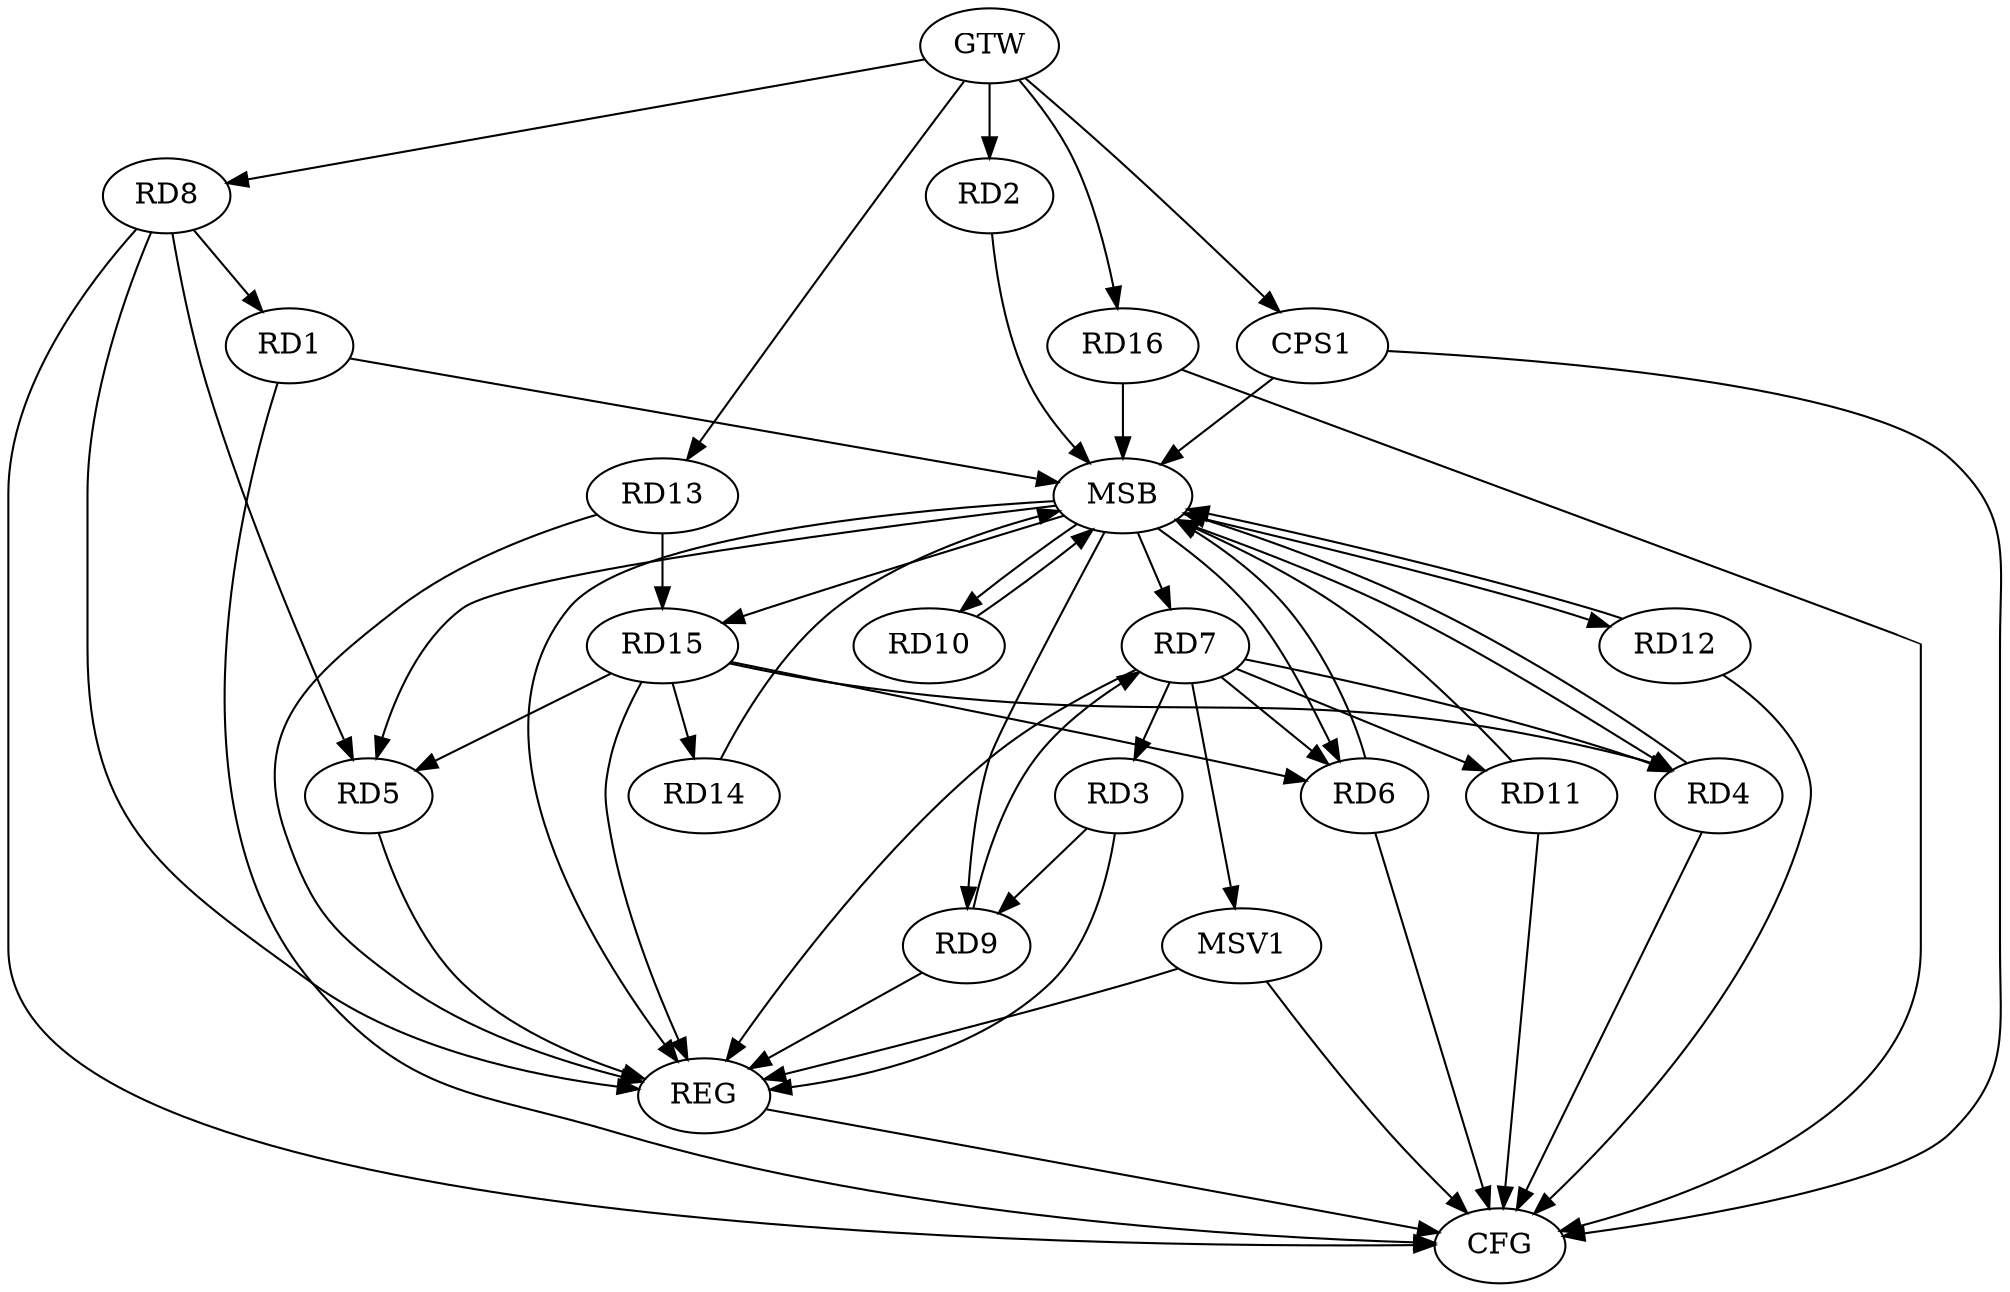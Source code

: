 strict digraph G {
  RD1 [ label="RD1" ];
  RD2 [ label="RD2" ];
  RD3 [ label="RD3" ];
  RD4 [ label="RD4" ];
  RD5 [ label="RD5" ];
  RD6 [ label="RD6" ];
  RD7 [ label="RD7" ];
  RD8 [ label="RD8" ];
  RD9 [ label="RD9" ];
  RD10 [ label="RD10" ];
  RD11 [ label="RD11" ];
  RD12 [ label="RD12" ];
  RD13 [ label="RD13" ];
  RD14 [ label="RD14" ];
  RD15 [ label="RD15" ];
  RD16 [ label="RD16" ];
  CPS1 [ label="CPS1" ];
  GTW [ label="GTW" ];
  REG [ label="REG" ];
  MSB [ label="MSB" ];
  CFG [ label="CFG" ];
  MSV1 [ label="MSV1" ];
  RD8 -> RD1;
  RD7 -> RD3;
  RD3 -> RD9;
  RD7 -> RD4;
  RD15 -> RD4;
  RD8 -> RD5;
  RD15 -> RD5;
  RD7 -> RD6;
  RD15 -> RD6;
  RD9 -> RD7;
  RD7 -> RD11;
  RD13 -> RD15;
  RD15 -> RD14;
  GTW -> RD2;
  GTW -> RD8;
  GTW -> RD13;
  GTW -> RD16;
  GTW -> CPS1;
  RD3 -> REG;
  RD5 -> REG;
  RD7 -> REG;
  RD8 -> REG;
  RD9 -> REG;
  RD13 -> REG;
  RD15 -> REG;
  RD1 -> MSB;
  MSB -> RD9;
  MSB -> RD15;
  MSB -> REG;
  RD2 -> MSB;
  MSB -> RD4;
  MSB -> RD6;
  RD4 -> MSB;
  MSB -> RD5;
  RD6 -> MSB;
  RD10 -> MSB;
  RD11 -> MSB;
  MSB -> RD10;
  RD12 -> MSB;
  RD14 -> MSB;
  MSB -> RD12;
  RD16 -> MSB;
  MSB -> RD7;
  CPS1 -> MSB;
  RD16 -> CFG;
  RD1 -> CFG;
  RD12 -> CFG;
  RD4 -> CFG;
  RD8 -> CFG;
  CPS1 -> CFG;
  RD11 -> CFG;
  RD6 -> CFG;
  REG -> CFG;
  RD7 -> MSV1;
  MSV1 -> REG;
  MSV1 -> CFG;
}
